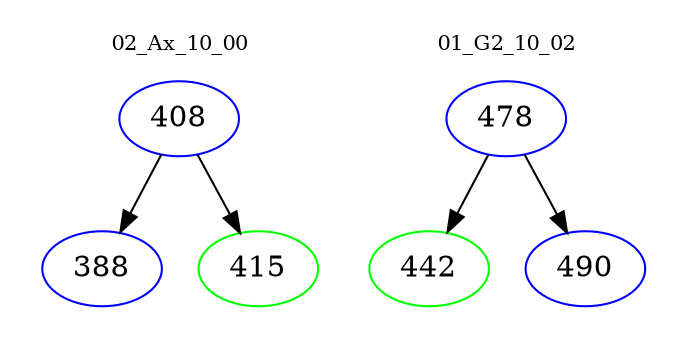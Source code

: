 digraph{
subgraph cluster_0 {
color = white
label = "02_Ax_10_00";
fontsize=10;
T0_408 [label="408", color="blue"]
T0_408 -> T0_388 [color="black"]
T0_388 [label="388", color="blue"]
T0_408 -> T0_415 [color="black"]
T0_415 [label="415", color="green"]
}
subgraph cluster_1 {
color = white
label = "01_G2_10_02";
fontsize=10;
T1_478 [label="478", color="blue"]
T1_478 -> T1_442 [color="black"]
T1_442 [label="442", color="green"]
T1_478 -> T1_490 [color="black"]
T1_490 [label="490", color="blue"]
}
}
